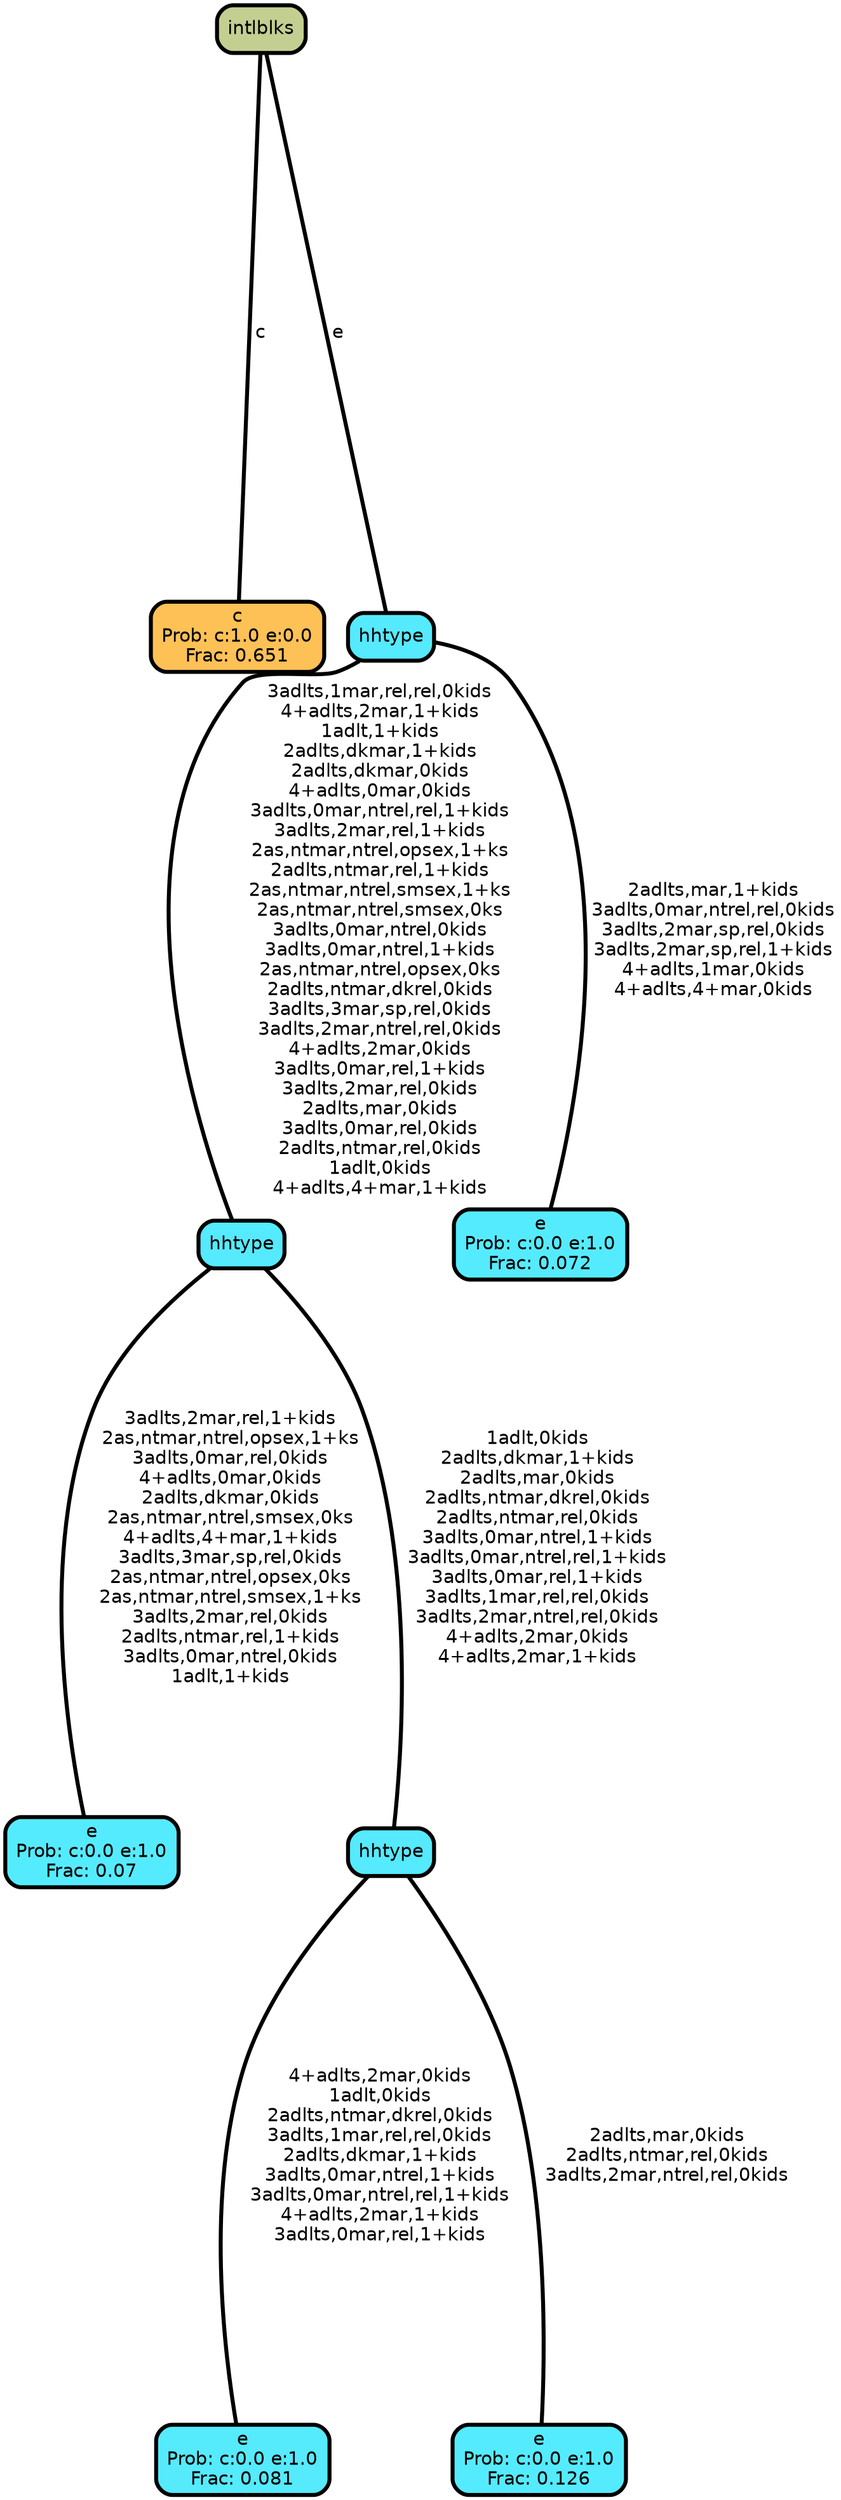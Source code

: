 graph Tree {
node [shape=box, style="filled, rounded",color="black",penwidth="3",fontcolor="black",                 fontname=helvetica] ;
graph [ranksep="0 equally", splines=straight,                 bgcolor=transparent, dpi=200] ;
edge [fontname=helvetica, color=black] ;
0 [label="c
Prob: c:1.0 e:0.0
Frac: 0.651", fillcolor="#fdc156"] ;
1 [label="intlblks", fillcolor="#c2cf91"] ;
2 [label="e
Prob: c:0.0 e:1.0
Frac: 0.07", fillcolor="#55ebff"] ;
3 [label="hhtype", fillcolor="#55eafe"] ;
4 [label="e
Prob: c:0.0 e:1.0
Frac: 0.081", fillcolor="#56eafd"] ;
5 [label="hhtype", fillcolor="#55eafe"] ;
6 [label="e
Prob: c:0.0 e:1.0
Frac: 0.126", fillcolor="#55ebff"] ;
7 [label="hhtype", fillcolor="#55eafe"] ;
8 [label="e
Prob: c:0.0 e:1.0
Frac: 0.072", fillcolor="#55ebff"] ;
1 -- 0 [label=" c",penwidth=3] ;
1 -- 7 [label=" e",penwidth=3] ;
3 -- 2 [label=" 3adlts,2mar,rel,1+kids\n 2as,ntmar,ntrel,opsex,1+ks\n 3adlts,0mar,rel,0kids\n 4+adlts,0mar,0kids\n 2adlts,dkmar,0kids\n 2as,ntmar,ntrel,smsex,0ks\n 4+adlts,4+mar,1+kids\n 3adlts,3mar,sp,rel,0kids\n 2as,ntmar,ntrel,opsex,0ks\n 2as,ntmar,ntrel,smsex,1+ks\n 3adlts,2mar,rel,0kids\n 2adlts,ntmar,rel,1+kids\n 3adlts,0mar,ntrel,0kids\n 1adlt,1+kids",penwidth=3] ;
3 -- 5 [label=" 1adlt,0kids\n 2adlts,dkmar,1+kids\n 2adlts,mar,0kids\n 2adlts,ntmar,dkrel,0kids\n 2adlts,ntmar,rel,0kids\n 3adlts,0mar,ntrel,1+kids\n 3adlts,0mar,ntrel,rel,1+kids\n 3adlts,0mar,rel,1+kids\n 3adlts,1mar,rel,rel,0kids\n 3adlts,2mar,ntrel,rel,0kids\n 4+adlts,2mar,0kids\n 4+adlts,2mar,1+kids",penwidth=3] ;
5 -- 4 [label=" 4+adlts,2mar,0kids\n 1adlt,0kids\n 2adlts,ntmar,dkrel,0kids\n 3adlts,1mar,rel,rel,0kids\n 2adlts,dkmar,1+kids\n 3adlts,0mar,ntrel,1+kids\n 3adlts,0mar,ntrel,rel,1+kids\n 4+adlts,2mar,1+kids\n 3adlts,0mar,rel,1+kids",penwidth=3] ;
5 -- 6 [label=" 2adlts,mar,0kids\n 2adlts,ntmar,rel,0kids\n 3adlts,2mar,ntrel,rel,0kids",penwidth=3] ;
7 -- 3 [label=" 3adlts,1mar,rel,rel,0kids\n 4+adlts,2mar,1+kids\n 1adlt,1+kids\n 2adlts,dkmar,1+kids\n 2adlts,dkmar,0kids\n 4+adlts,0mar,0kids\n 3adlts,0mar,ntrel,rel,1+kids\n 3adlts,2mar,rel,1+kids\n 2as,ntmar,ntrel,opsex,1+ks\n 2adlts,ntmar,rel,1+kids\n 2as,ntmar,ntrel,smsex,1+ks\n 2as,ntmar,ntrel,smsex,0ks\n 3adlts,0mar,ntrel,0kids\n 3adlts,0mar,ntrel,1+kids\n 2as,ntmar,ntrel,opsex,0ks\n 2adlts,ntmar,dkrel,0kids\n 3adlts,3mar,sp,rel,0kids\n 3adlts,2mar,ntrel,rel,0kids\n 4+adlts,2mar,0kids\n 3adlts,0mar,rel,1+kids\n 3adlts,2mar,rel,0kids\n 2adlts,mar,0kids\n 3adlts,0mar,rel,0kids\n 2adlts,ntmar,rel,0kids\n 1adlt,0kids\n 4+adlts,4+mar,1+kids",penwidth=3] ;
7 -- 8 [label=" 2adlts,mar,1+kids\n 3adlts,0mar,ntrel,rel,0kids\n 3adlts,2mar,sp,rel,0kids\n 3adlts,2mar,sp,rel,1+kids\n 4+adlts,1mar,0kids\n 4+adlts,4+mar,0kids",penwidth=3] ;
{rank = same;}}